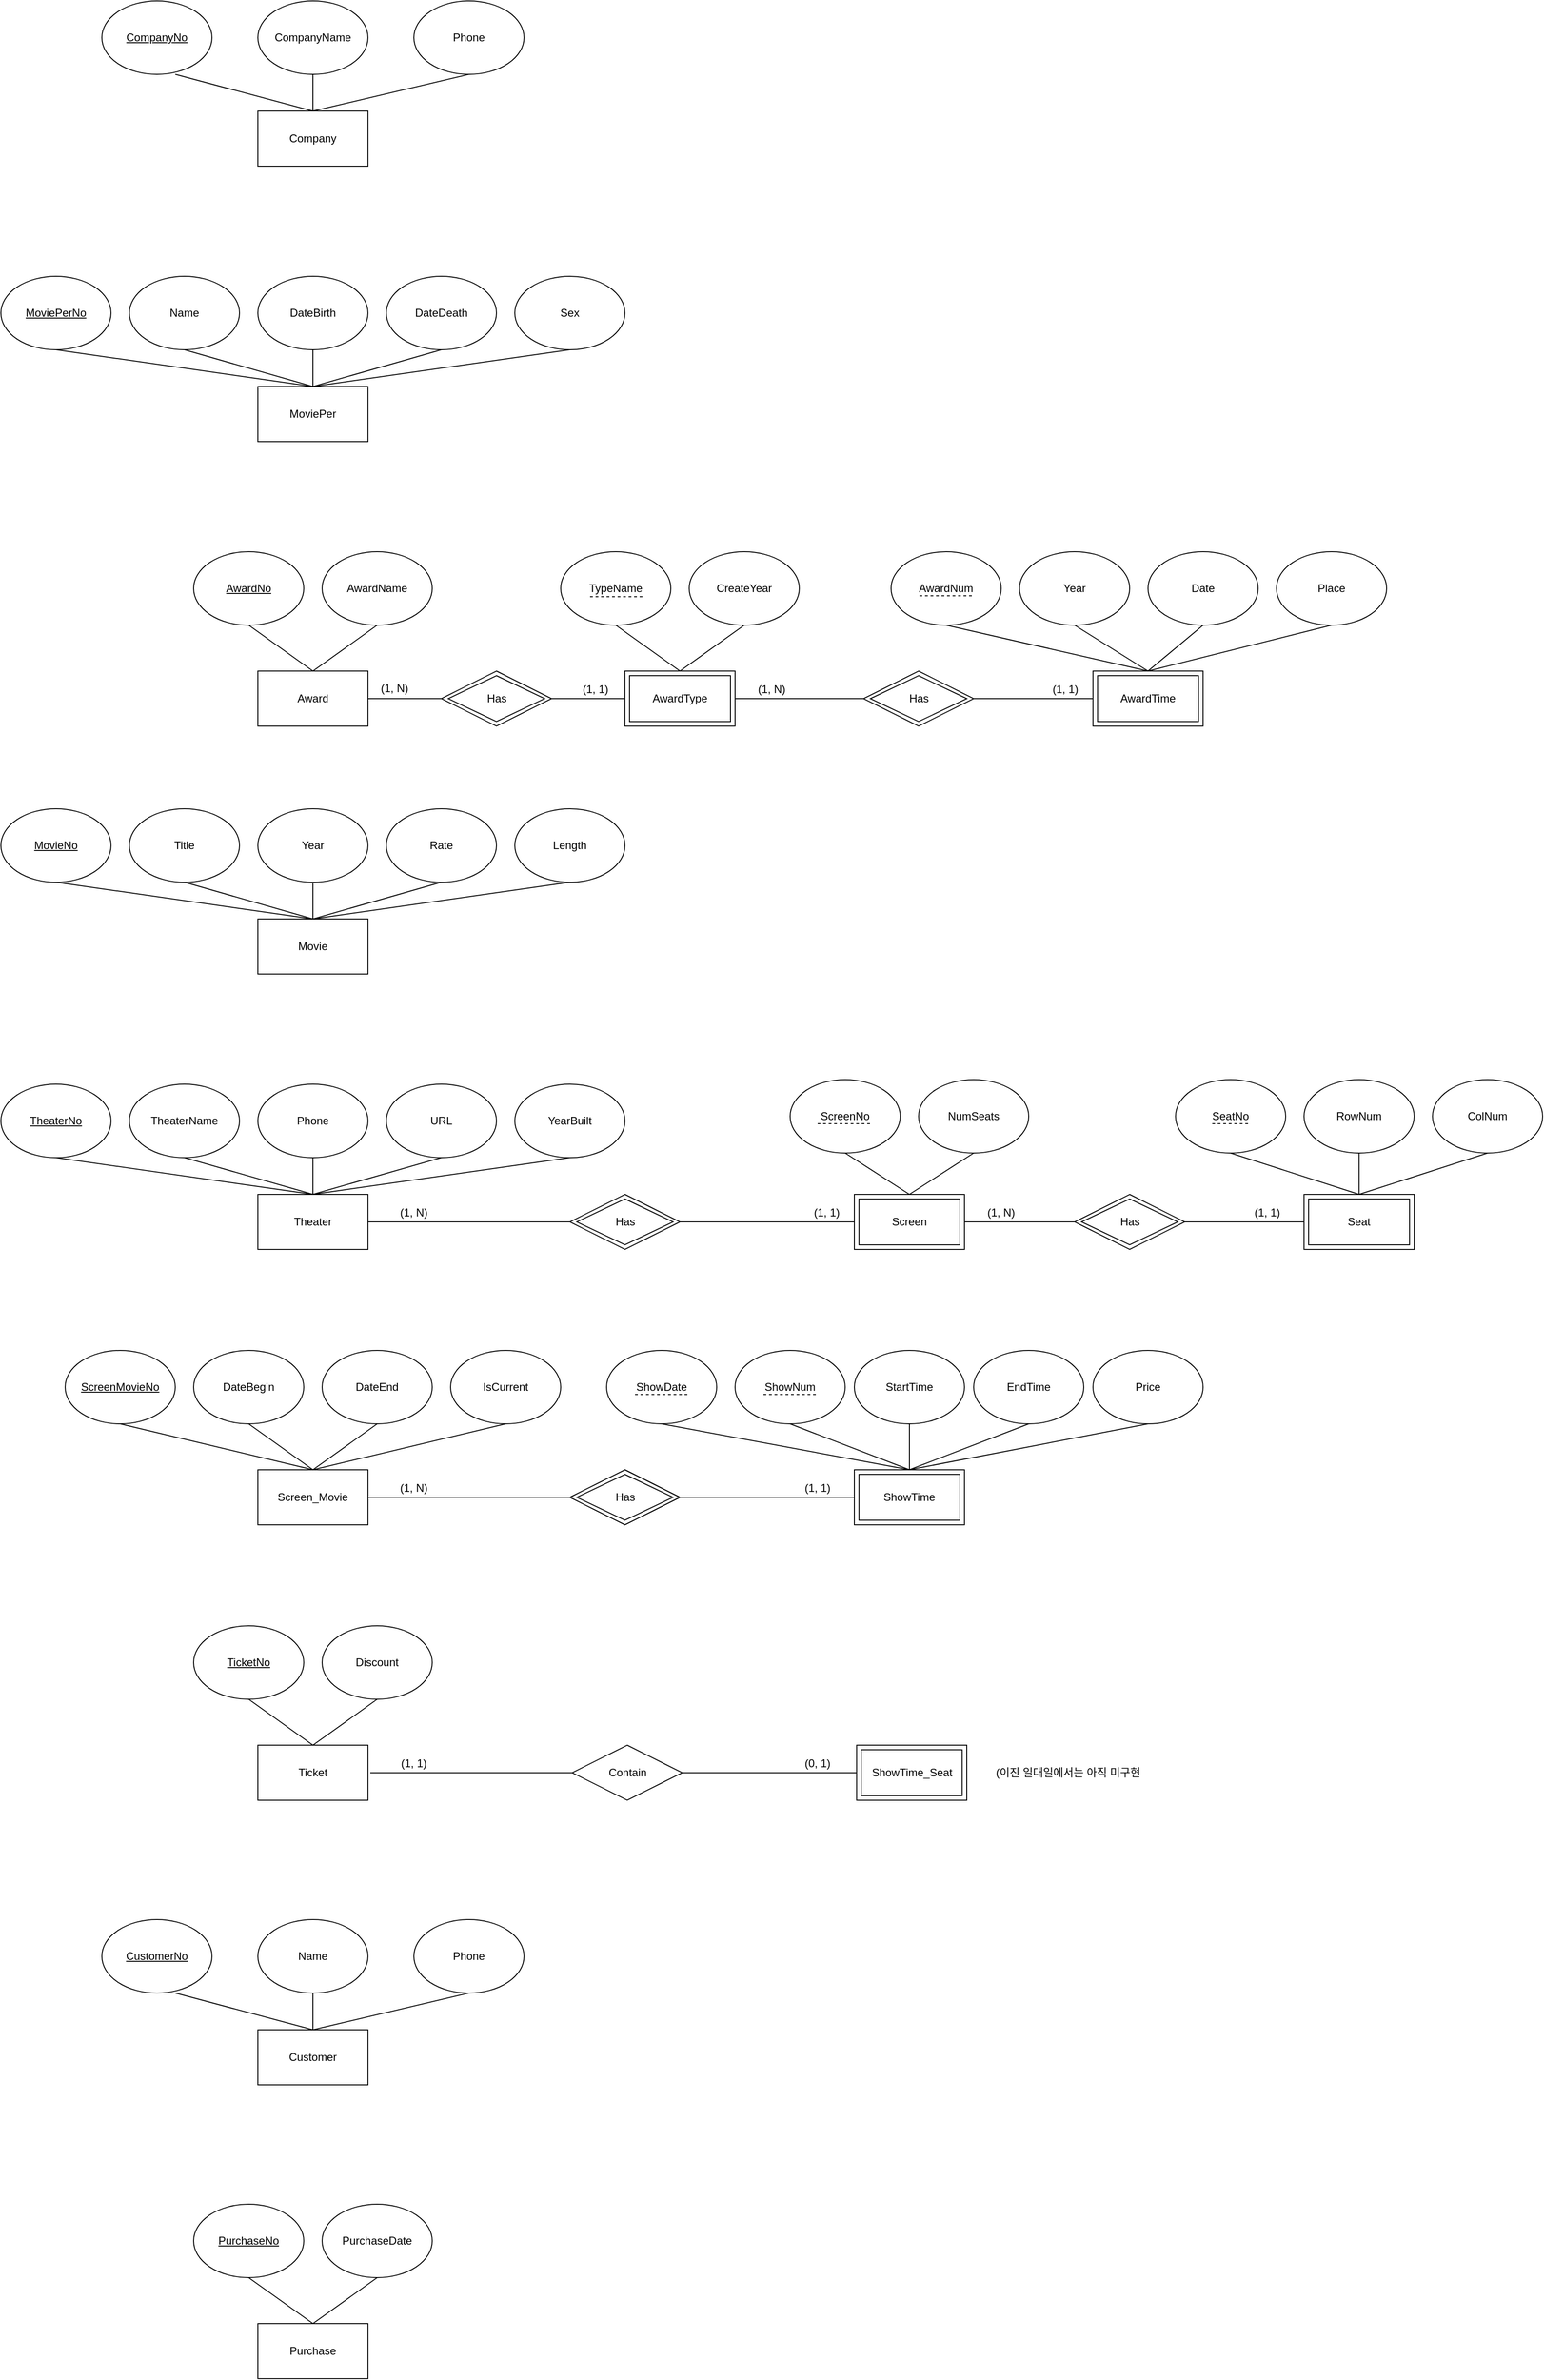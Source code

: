 <mxfile version="13.8.9-1" type="device"><diagram id="9QcOGnCWUjMOo26VBIw4" name="Page-1"><mxGraphModel dx="6295" dy="1228" grid="1" gridSize="10" guides="1" tooltips="1" connect="1" arrows="1" fold="1" page="1" pageScale="1" pageWidth="4000" pageHeight="4000" math="0" shadow="0"><root><mxCell id="0"/><mxCell id="1" parent="0"/><mxCell id="iGK7yHyd37rlvb8gUkyp-178" value="Has" style="shape=rhombus;perimeter=rhombusPerimeter;whiteSpace=wrap;html=1;align=center;rounded=0;shadow=0;glass=0;sketch=0;" vertex="1" parent="1"><mxGeometry x="-2860" y="2080" width="120" height="60" as="geometry"/></mxCell><mxCell id="iGK7yHyd37rlvb8gUkyp-116" value="" style="rounded=0;whiteSpace=wrap;html=1;shadow=0;glass=0;sketch=0;" vertex="1" parent="1"><mxGeometry x="-2550" y="1780" width="120" height="60" as="geometry"/></mxCell><mxCell id="iGK7yHyd37rlvb8gUkyp-90" value="" style="rounded=0;whiteSpace=wrap;html=1;shadow=0;glass=0;sketch=0;" vertex="1" parent="1"><mxGeometry x="-2800" y="1210" width="120" height="60" as="geometry"/></mxCell><mxCell id="iGK7yHyd37rlvb8gUkyp-1" value="Company" style="rounded=0;whiteSpace=wrap;html=1;" vertex="1" parent="1"><mxGeometry x="-3200" y="600" width="120" height="60" as="geometry"/></mxCell><mxCell id="iGK7yHyd37rlvb8gUkyp-2" value="CompanyNo" style="ellipse;whiteSpace=wrap;html=1;fontStyle=4" vertex="1" parent="1"><mxGeometry x="-3370" y="480" width="120" height="80" as="geometry"/></mxCell><mxCell id="iGK7yHyd37rlvb8gUkyp-3" value="CompanyName" style="ellipse;whiteSpace=wrap;html=1;" vertex="1" parent="1"><mxGeometry x="-3200" y="480" width="120" height="80" as="geometry"/></mxCell><mxCell id="iGK7yHyd37rlvb8gUkyp-4" value="" style="endArrow=none;html=1;entryX=0.5;entryY=1;entryDx=0;entryDy=0;exitX=0.5;exitY=0;exitDx=0;exitDy=0;" edge="1" parent="1" source="iGK7yHyd37rlvb8gUkyp-1" target="iGK7yHyd37rlvb8gUkyp-3"><mxGeometry width="50" height="50" relative="1" as="geometry"><mxPoint x="-3110" y="600" as="sourcePoint"/><mxPoint x="-3060" y="550" as="targetPoint"/></mxGeometry></mxCell><mxCell id="iGK7yHyd37rlvb8gUkyp-5" value="" style="endArrow=none;html=1;entryX=0.667;entryY=1;entryDx=0;entryDy=0;entryPerimeter=0;exitX=0.5;exitY=0;exitDx=0;exitDy=0;" edge="1" parent="1" source="iGK7yHyd37rlvb8gUkyp-1" target="iGK7yHyd37rlvb8gUkyp-2"><mxGeometry width="50" height="50" relative="1" as="geometry"><mxPoint x="-3160" y="650" as="sourcePoint"/><mxPoint x="-3110" y="600" as="targetPoint"/></mxGeometry></mxCell><mxCell id="iGK7yHyd37rlvb8gUkyp-6" value="Phone" style="ellipse;whiteSpace=wrap;html=1;" vertex="1" parent="1"><mxGeometry x="-3030" y="480" width="120" height="80" as="geometry"/></mxCell><mxCell id="iGK7yHyd37rlvb8gUkyp-7" value="" style="endArrow=none;html=1;entryX=0.5;entryY=1;entryDx=0;entryDy=0;exitX=0.5;exitY=0;exitDx=0;exitDy=0;" edge="1" parent="1" source="iGK7yHyd37rlvb8gUkyp-1" target="iGK7yHyd37rlvb8gUkyp-6"><mxGeometry width="50" height="50" relative="1" as="geometry"><mxPoint x="-2960" y="650" as="sourcePoint"/><mxPoint x="-2910" y="600" as="targetPoint"/></mxGeometry></mxCell><mxCell id="iGK7yHyd37rlvb8gUkyp-17" value="MoviePer" style="rounded=0;whiteSpace=wrap;html=1;" vertex="1" parent="1"><mxGeometry x="-3200" y="900" width="120" height="60" as="geometry"/></mxCell><mxCell id="iGK7yHyd37rlvb8gUkyp-18" value="MoviePerNo" style="ellipse;whiteSpace=wrap;html=1;fontStyle=4" vertex="1" parent="1"><mxGeometry x="-3480" y="780" width="120" height="80" as="geometry"/></mxCell><mxCell id="iGK7yHyd37rlvb8gUkyp-19" value="DateBirth" style="ellipse;whiteSpace=wrap;html=1;" vertex="1" parent="1"><mxGeometry x="-3200" y="780" width="120" height="80" as="geometry"/></mxCell><mxCell id="iGK7yHyd37rlvb8gUkyp-20" value="" style="endArrow=none;html=1;entryX=0.5;entryY=1;entryDx=0;entryDy=0;exitX=0.5;exitY=0;exitDx=0;exitDy=0;" edge="1" parent="1" source="iGK7yHyd37rlvb8gUkyp-17" target="iGK7yHyd37rlvb8gUkyp-19"><mxGeometry width="50" height="50" relative="1" as="geometry"><mxPoint x="-3110" y="900" as="sourcePoint"/><mxPoint x="-3060" y="850" as="targetPoint"/></mxGeometry></mxCell><mxCell id="iGK7yHyd37rlvb8gUkyp-21" value="" style="endArrow=none;html=1;entryX=0.5;entryY=1;entryDx=0;entryDy=0;exitX=0.5;exitY=0;exitDx=0;exitDy=0;" edge="1" parent="1" source="iGK7yHyd37rlvb8gUkyp-17" target="iGK7yHyd37rlvb8gUkyp-18"><mxGeometry width="50" height="50" relative="1" as="geometry"><mxPoint x="-3160" y="950" as="sourcePoint"/><mxPoint x="-3110" y="900" as="targetPoint"/></mxGeometry></mxCell><mxCell id="iGK7yHyd37rlvb8gUkyp-22" value="DateDeath" style="ellipse;whiteSpace=wrap;html=1;" vertex="1" parent="1"><mxGeometry x="-3060" y="780" width="120" height="80" as="geometry"/></mxCell><mxCell id="iGK7yHyd37rlvb8gUkyp-23" value="" style="endArrow=none;html=1;entryX=0.5;entryY=1;entryDx=0;entryDy=0;exitX=0.5;exitY=0;exitDx=0;exitDy=0;" edge="1" parent="1" source="iGK7yHyd37rlvb8gUkyp-17" target="iGK7yHyd37rlvb8gUkyp-22"><mxGeometry width="50" height="50" relative="1" as="geometry"><mxPoint x="-2960" y="950" as="sourcePoint"/><mxPoint x="-2910" y="900" as="targetPoint"/></mxGeometry></mxCell><mxCell id="iGK7yHyd37rlvb8gUkyp-25" value="Sex" style="ellipse;whiteSpace=wrap;html=1;" vertex="1" parent="1"><mxGeometry x="-2920" y="780" width="120" height="80" as="geometry"/></mxCell><mxCell id="iGK7yHyd37rlvb8gUkyp-26" value="Name" style="ellipse;whiteSpace=wrap;html=1;" vertex="1" parent="1"><mxGeometry x="-3340" y="780" width="120" height="80" as="geometry"/></mxCell><mxCell id="iGK7yHyd37rlvb8gUkyp-27" value="" style="endArrow=none;html=1;entryX=0.5;entryY=1;entryDx=0;entryDy=0;exitX=0.5;exitY=0;exitDx=0;exitDy=0;" edge="1" parent="1" source="iGK7yHyd37rlvb8gUkyp-17" target="iGK7yHyd37rlvb8gUkyp-25"><mxGeometry width="50" height="50" relative="1" as="geometry"><mxPoint x="-2960" y="810" as="sourcePoint"/><mxPoint x="-2910" y="760" as="targetPoint"/></mxGeometry></mxCell><mxCell id="iGK7yHyd37rlvb8gUkyp-28" value="" style="endArrow=none;html=1;entryX=0.5;entryY=1;entryDx=0;entryDy=0;exitX=0.5;exitY=0;exitDx=0;exitDy=0;" edge="1" parent="1" source="iGK7yHyd37rlvb8gUkyp-17" target="iGK7yHyd37rlvb8gUkyp-26"><mxGeometry width="50" height="50" relative="1" as="geometry"><mxPoint x="-2960" y="810" as="sourcePoint"/><mxPoint x="-2910" y="760" as="targetPoint"/></mxGeometry></mxCell><mxCell id="iGK7yHyd37rlvb8gUkyp-29" value="Award" style="rounded=0;whiteSpace=wrap;html=1;" vertex="1" parent="1"><mxGeometry x="-3200" y="1210" width="120" height="60" as="geometry"/></mxCell><mxCell id="iGK7yHyd37rlvb8gUkyp-30" value="AwardNo" style="ellipse;whiteSpace=wrap;html=1;fontStyle=4" vertex="1" parent="1"><mxGeometry x="-3270" y="1080" width="120" height="80" as="geometry"/></mxCell><mxCell id="iGK7yHyd37rlvb8gUkyp-31" value="" style="endArrow=none;html=1;entryX=0.5;entryY=1;entryDx=0;entryDy=0;" edge="1" parent="1" target="iGK7yHyd37rlvb8gUkyp-30"><mxGeometry width="50" height="50" relative="1" as="geometry"><mxPoint x="-3140" y="1210" as="sourcePoint"/><mxPoint x="-2900" y="1200" as="targetPoint"/></mxGeometry></mxCell><mxCell id="iGK7yHyd37rlvb8gUkyp-32" value="AwardName" style="ellipse;whiteSpace=wrap;html=1;" vertex="1" parent="1"><mxGeometry x="-3130" y="1080" width="120" height="80" as="geometry"/></mxCell><mxCell id="iGK7yHyd37rlvb8gUkyp-33" value="" style="endArrow=none;html=1;entryX=0.5;entryY=1;entryDx=0;entryDy=0;exitX=0.5;exitY=0;exitDx=0;exitDy=0;" edge="1" parent="1" target="iGK7yHyd37rlvb8gUkyp-32" source="iGK7yHyd37rlvb8gUkyp-29"><mxGeometry width="50" height="50" relative="1" as="geometry"><mxPoint x="-2930" y="1200" as="sourcePoint"/><mxPoint x="-2700" y="1060" as="targetPoint"/></mxGeometry></mxCell><mxCell id="iGK7yHyd37rlvb8gUkyp-34" value="Movie" style="rounded=0;whiteSpace=wrap;html=1;" vertex="1" parent="1"><mxGeometry x="-3200" y="1480" width="120" height="60" as="geometry"/></mxCell><mxCell id="iGK7yHyd37rlvb8gUkyp-35" value="MovieNo" style="ellipse;whiteSpace=wrap;html=1;fontStyle=4" vertex="1" parent="1"><mxGeometry x="-3480" y="1360" width="120" height="80" as="geometry"/></mxCell><mxCell id="iGK7yHyd37rlvb8gUkyp-36" value="Year" style="ellipse;whiteSpace=wrap;html=1;" vertex="1" parent="1"><mxGeometry x="-3200" y="1360" width="120" height="80" as="geometry"/></mxCell><mxCell id="iGK7yHyd37rlvb8gUkyp-37" value="" style="endArrow=none;html=1;entryX=0.5;entryY=1;entryDx=0;entryDy=0;exitX=0.5;exitY=0;exitDx=0;exitDy=0;" edge="1" parent="1" source="iGK7yHyd37rlvb8gUkyp-34" target="iGK7yHyd37rlvb8gUkyp-36"><mxGeometry width="50" height="50" relative="1" as="geometry"><mxPoint x="-3110" y="1480" as="sourcePoint"/><mxPoint x="-3060" y="1430" as="targetPoint"/></mxGeometry></mxCell><mxCell id="iGK7yHyd37rlvb8gUkyp-38" value="" style="endArrow=none;html=1;entryX=0.5;entryY=1;entryDx=0;entryDy=0;exitX=0.5;exitY=0;exitDx=0;exitDy=0;" edge="1" parent="1" source="iGK7yHyd37rlvb8gUkyp-34" target="iGK7yHyd37rlvb8gUkyp-35"><mxGeometry width="50" height="50" relative="1" as="geometry"><mxPoint x="-3160" y="1530" as="sourcePoint"/><mxPoint x="-3110" y="1480" as="targetPoint"/></mxGeometry></mxCell><mxCell id="iGK7yHyd37rlvb8gUkyp-39" value="Rate" style="ellipse;whiteSpace=wrap;html=1;" vertex="1" parent="1"><mxGeometry x="-3060" y="1360" width="120" height="80" as="geometry"/></mxCell><mxCell id="iGK7yHyd37rlvb8gUkyp-40" value="" style="endArrow=none;html=1;entryX=0.5;entryY=1;entryDx=0;entryDy=0;exitX=0.5;exitY=0;exitDx=0;exitDy=0;" edge="1" parent="1" source="iGK7yHyd37rlvb8gUkyp-34" target="iGK7yHyd37rlvb8gUkyp-39"><mxGeometry width="50" height="50" relative="1" as="geometry"><mxPoint x="-2960" y="1530" as="sourcePoint"/><mxPoint x="-2910" y="1480" as="targetPoint"/></mxGeometry></mxCell><mxCell id="iGK7yHyd37rlvb8gUkyp-41" value="Length" style="ellipse;whiteSpace=wrap;html=1;" vertex="1" parent="1"><mxGeometry x="-2920" y="1360" width="120" height="80" as="geometry"/></mxCell><mxCell id="iGK7yHyd37rlvb8gUkyp-42" value="Title" style="ellipse;whiteSpace=wrap;html=1;" vertex="1" parent="1"><mxGeometry x="-3340" y="1360" width="120" height="80" as="geometry"/></mxCell><mxCell id="iGK7yHyd37rlvb8gUkyp-43" value="" style="endArrow=none;html=1;entryX=0.5;entryY=1;entryDx=0;entryDy=0;exitX=0.5;exitY=0;exitDx=0;exitDy=0;" edge="1" parent="1" source="iGK7yHyd37rlvb8gUkyp-34" target="iGK7yHyd37rlvb8gUkyp-41"><mxGeometry width="50" height="50" relative="1" as="geometry"><mxPoint x="-2960" y="1390" as="sourcePoint"/><mxPoint x="-2910" y="1340" as="targetPoint"/></mxGeometry></mxCell><mxCell id="iGK7yHyd37rlvb8gUkyp-44" value="" style="endArrow=none;html=1;entryX=0.5;entryY=1;entryDx=0;entryDy=0;exitX=0.5;exitY=0;exitDx=0;exitDy=0;" edge="1" parent="1" source="iGK7yHyd37rlvb8gUkyp-34" target="iGK7yHyd37rlvb8gUkyp-42"><mxGeometry width="50" height="50" relative="1" as="geometry"><mxPoint x="-2960" y="1390" as="sourcePoint"/><mxPoint x="-2910" y="1340" as="targetPoint"/></mxGeometry></mxCell><mxCell id="iGK7yHyd37rlvb8gUkyp-45" value="Theater" style="rounded=0;whiteSpace=wrap;html=1;" vertex="1" parent="1"><mxGeometry x="-3200" y="1780" width="120" height="60" as="geometry"/></mxCell><mxCell id="iGK7yHyd37rlvb8gUkyp-46" value="TheaterNo" style="ellipse;whiteSpace=wrap;html=1;fontStyle=4" vertex="1" parent="1"><mxGeometry x="-3480" y="1660" width="120" height="80" as="geometry"/></mxCell><mxCell id="iGK7yHyd37rlvb8gUkyp-47" value="Phone" style="ellipse;whiteSpace=wrap;html=1;" vertex="1" parent="1"><mxGeometry x="-3200" y="1660" width="120" height="80" as="geometry"/></mxCell><mxCell id="iGK7yHyd37rlvb8gUkyp-48" value="" style="endArrow=none;html=1;entryX=0.5;entryY=1;entryDx=0;entryDy=0;exitX=0.5;exitY=0;exitDx=0;exitDy=0;" edge="1" parent="1" source="iGK7yHyd37rlvb8gUkyp-45" target="iGK7yHyd37rlvb8gUkyp-47"><mxGeometry width="50" height="50" relative="1" as="geometry"><mxPoint x="-3110" y="1780" as="sourcePoint"/><mxPoint x="-3060" y="1730" as="targetPoint"/></mxGeometry></mxCell><mxCell id="iGK7yHyd37rlvb8gUkyp-49" value="" style="endArrow=none;html=1;entryX=0.5;entryY=1;entryDx=0;entryDy=0;exitX=0.5;exitY=0;exitDx=0;exitDy=0;" edge="1" parent="1" source="iGK7yHyd37rlvb8gUkyp-45" target="iGK7yHyd37rlvb8gUkyp-46"><mxGeometry width="50" height="50" relative="1" as="geometry"><mxPoint x="-3160" y="1830" as="sourcePoint"/><mxPoint x="-3110" y="1780" as="targetPoint"/></mxGeometry></mxCell><mxCell id="iGK7yHyd37rlvb8gUkyp-50" value="URL" style="ellipse;whiteSpace=wrap;html=1;" vertex="1" parent="1"><mxGeometry x="-3060" y="1660" width="120" height="80" as="geometry"/></mxCell><mxCell id="iGK7yHyd37rlvb8gUkyp-51" value="" style="endArrow=none;html=1;entryX=0.5;entryY=1;entryDx=0;entryDy=0;exitX=0.5;exitY=0;exitDx=0;exitDy=0;" edge="1" parent="1" source="iGK7yHyd37rlvb8gUkyp-45" target="iGK7yHyd37rlvb8gUkyp-50"><mxGeometry width="50" height="50" relative="1" as="geometry"><mxPoint x="-2960" y="1830" as="sourcePoint"/><mxPoint x="-2910" y="1780" as="targetPoint"/></mxGeometry></mxCell><mxCell id="iGK7yHyd37rlvb8gUkyp-52" value="YearBuilt" style="ellipse;whiteSpace=wrap;html=1;" vertex="1" parent="1"><mxGeometry x="-2920" y="1660" width="120" height="80" as="geometry"/></mxCell><mxCell id="iGK7yHyd37rlvb8gUkyp-53" value="TheaterName" style="ellipse;whiteSpace=wrap;html=1;" vertex="1" parent="1"><mxGeometry x="-3340" y="1660" width="120" height="80" as="geometry"/></mxCell><mxCell id="iGK7yHyd37rlvb8gUkyp-54" value="" style="endArrow=none;html=1;entryX=0.5;entryY=1;entryDx=0;entryDy=0;exitX=0.5;exitY=0;exitDx=0;exitDy=0;" edge="1" parent="1" source="iGK7yHyd37rlvb8gUkyp-45" target="iGK7yHyd37rlvb8gUkyp-52"><mxGeometry width="50" height="50" relative="1" as="geometry"><mxPoint x="-2960" y="1690" as="sourcePoint"/><mxPoint x="-2910" y="1640" as="targetPoint"/></mxGeometry></mxCell><mxCell id="iGK7yHyd37rlvb8gUkyp-55" value="" style="endArrow=none;html=1;entryX=0.5;entryY=1;entryDx=0;entryDy=0;exitX=0.5;exitY=0;exitDx=0;exitDy=0;" edge="1" parent="1" source="iGK7yHyd37rlvb8gUkyp-45" target="iGK7yHyd37rlvb8gUkyp-53"><mxGeometry width="50" height="50" relative="1" as="geometry"><mxPoint x="-2960" y="1690" as="sourcePoint"/><mxPoint x="-2910" y="1640" as="targetPoint"/></mxGeometry></mxCell><mxCell id="iGK7yHyd37rlvb8gUkyp-56" value="Screen" style="rounded=0;whiteSpace=wrap;html=1;" vertex="1" parent="1"><mxGeometry x="-2545" y="1785" width="110" height="50" as="geometry"/></mxCell><mxCell id="iGK7yHyd37rlvb8gUkyp-57" value="ScreenNo" style="ellipse;whiteSpace=wrap;html=1;fontStyle=0" vertex="1" parent="1"><mxGeometry x="-2620" y="1655" width="120" height="80" as="geometry"/></mxCell><mxCell id="iGK7yHyd37rlvb8gUkyp-58" value="" style="endArrow=none;html=1;entryX=0.5;entryY=1;entryDx=0;entryDy=0;exitX=0.5;exitY=0;exitDx=0;exitDy=0;" edge="1" parent="1" target="iGK7yHyd37rlvb8gUkyp-57" source="iGK7yHyd37rlvb8gUkyp-116"><mxGeometry width="50" height="50" relative="1" as="geometry"><mxPoint x="-2490" y="1785" as="sourcePoint"/><mxPoint x="-2250" y="1775" as="targetPoint"/></mxGeometry></mxCell><mxCell id="iGK7yHyd37rlvb8gUkyp-59" value="NumSeats" style="ellipse;whiteSpace=wrap;html=1;" vertex="1" parent="1"><mxGeometry x="-2480" y="1655" width="120" height="80" as="geometry"/></mxCell><mxCell id="iGK7yHyd37rlvb8gUkyp-60" value="" style="endArrow=none;html=1;entryX=0.5;entryY=1;entryDx=0;entryDy=0;exitX=0.5;exitY=0;exitDx=0;exitDy=0;" edge="1" parent="1" source="iGK7yHyd37rlvb8gUkyp-116" target="iGK7yHyd37rlvb8gUkyp-59"><mxGeometry width="50" height="50" relative="1" as="geometry"><mxPoint x="-2490" y="1775" as="sourcePoint"/><mxPoint x="-2050" y="1635" as="targetPoint"/></mxGeometry></mxCell><mxCell id="iGK7yHyd37rlvb8gUkyp-61" value="Screen_Movie" style="rounded=0;whiteSpace=wrap;html=1;" vertex="1" parent="1"><mxGeometry x="-3200" y="2080" width="120" height="60" as="geometry"/></mxCell><mxCell id="iGK7yHyd37rlvb8gUkyp-62" value="ScreenMovieNo" style="ellipse;whiteSpace=wrap;html=1;fontStyle=4" vertex="1" parent="1"><mxGeometry x="-3410" y="1950" width="120" height="80" as="geometry"/></mxCell><mxCell id="iGK7yHyd37rlvb8gUkyp-63" value="" style="endArrow=none;html=1;entryX=0.5;entryY=1;entryDx=0;entryDy=0;" edge="1" parent="1" target="iGK7yHyd37rlvb8gUkyp-62"><mxGeometry width="50" height="50" relative="1" as="geometry"><mxPoint x="-3140" y="2080" as="sourcePoint"/><mxPoint x="-2900" y="2070" as="targetPoint"/></mxGeometry></mxCell><mxCell id="iGK7yHyd37rlvb8gUkyp-64" value="DateBegin" style="ellipse;whiteSpace=wrap;html=1;" vertex="1" parent="1"><mxGeometry x="-3270" y="1950" width="120" height="80" as="geometry"/></mxCell><mxCell id="iGK7yHyd37rlvb8gUkyp-65" value="" style="endArrow=none;html=1;entryX=0.5;entryY=1;entryDx=0;entryDy=0;exitX=0.5;exitY=0;exitDx=0;exitDy=0;" edge="1" parent="1" source="iGK7yHyd37rlvb8gUkyp-61" target="iGK7yHyd37rlvb8gUkyp-64"><mxGeometry width="50" height="50" relative="1" as="geometry"><mxPoint x="-2930" y="2070" as="sourcePoint"/><mxPoint x="-2700" y="1930" as="targetPoint"/></mxGeometry></mxCell><mxCell id="iGK7yHyd37rlvb8gUkyp-66" value="DateEnd" style="ellipse;whiteSpace=wrap;html=1;fontStyle=0" vertex="1" parent="1"><mxGeometry x="-3130" y="1950" width="120" height="80" as="geometry"/></mxCell><mxCell id="iGK7yHyd37rlvb8gUkyp-67" value="" style="endArrow=none;html=1;entryX=0.5;entryY=1;entryDx=0;entryDy=0;" edge="1" parent="1" target="iGK7yHyd37rlvb8gUkyp-66"><mxGeometry width="50" height="50" relative="1" as="geometry"><mxPoint x="-3140" y="2080" as="sourcePoint"/><mxPoint x="-2620" y="2070" as="targetPoint"/></mxGeometry></mxCell><mxCell id="iGK7yHyd37rlvb8gUkyp-68" value="IsCurrent" style="ellipse;whiteSpace=wrap;html=1;" vertex="1" parent="1"><mxGeometry x="-2990" y="1950" width="120" height="80" as="geometry"/></mxCell><mxCell id="iGK7yHyd37rlvb8gUkyp-69" value="" style="endArrow=none;html=1;entryX=0.5;entryY=1;entryDx=0;entryDy=0;exitX=0.5;exitY=0;exitDx=0;exitDy=0;" edge="1" parent="1" target="iGK7yHyd37rlvb8gUkyp-68" source="iGK7yHyd37rlvb8gUkyp-61"><mxGeometry width="50" height="50" relative="1" as="geometry"><mxPoint x="-2860" y="2080.0" as="sourcePoint"/><mxPoint x="-2420" y="1930" as="targetPoint"/></mxGeometry></mxCell><mxCell id="iGK7yHyd37rlvb8gUkyp-70" value="Ticket" style="rounded=0;whiteSpace=wrap;html=1;" vertex="1" parent="1"><mxGeometry x="-3200" y="2380" width="120" height="60" as="geometry"/></mxCell><mxCell id="iGK7yHyd37rlvb8gUkyp-71" value="TicketNo" style="ellipse;whiteSpace=wrap;html=1;fontStyle=4" vertex="1" parent="1"><mxGeometry x="-3270" y="2250" width="120" height="80" as="geometry"/></mxCell><mxCell id="iGK7yHyd37rlvb8gUkyp-72" value="" style="endArrow=none;html=1;entryX=0.5;entryY=1;entryDx=0;entryDy=0;" edge="1" parent="1" target="iGK7yHyd37rlvb8gUkyp-71"><mxGeometry width="50" height="50" relative="1" as="geometry"><mxPoint x="-3140.0" y="2380" as="sourcePoint"/><mxPoint x="-2900" y="2370" as="targetPoint"/></mxGeometry></mxCell><mxCell id="iGK7yHyd37rlvb8gUkyp-73" value="Discount" style="ellipse;whiteSpace=wrap;html=1;" vertex="1" parent="1"><mxGeometry x="-3130" y="2250" width="120" height="80" as="geometry"/></mxCell><mxCell id="iGK7yHyd37rlvb8gUkyp-74" value="" style="endArrow=none;html=1;entryX=0.5;entryY=1;entryDx=0;entryDy=0;exitX=0.5;exitY=0;exitDx=0;exitDy=0;" edge="1" parent="1" source="iGK7yHyd37rlvb8gUkyp-70" target="iGK7yHyd37rlvb8gUkyp-73"><mxGeometry width="50" height="50" relative="1" as="geometry"><mxPoint x="-2930" y="2370" as="sourcePoint"/><mxPoint x="-2700" y="2230" as="targetPoint"/></mxGeometry></mxCell><mxCell id="iGK7yHyd37rlvb8gUkyp-75" value="Purchase" style="rounded=0;whiteSpace=wrap;html=1;" vertex="1" parent="1"><mxGeometry x="-3200" y="3010" width="120" height="60" as="geometry"/></mxCell><mxCell id="iGK7yHyd37rlvb8gUkyp-76" value="PurchaseNo" style="ellipse;whiteSpace=wrap;html=1;fontStyle=4" vertex="1" parent="1"><mxGeometry x="-3270" y="2880" width="120" height="80" as="geometry"/></mxCell><mxCell id="iGK7yHyd37rlvb8gUkyp-77" value="" style="endArrow=none;html=1;entryX=0.5;entryY=1;entryDx=0;entryDy=0;" edge="1" parent="1" target="iGK7yHyd37rlvb8gUkyp-76"><mxGeometry width="50" height="50" relative="1" as="geometry"><mxPoint x="-3140.0" y="3010" as="sourcePoint"/><mxPoint x="-2900" y="3000" as="targetPoint"/></mxGeometry></mxCell><mxCell id="iGK7yHyd37rlvb8gUkyp-78" value="PurchaseDate" style="ellipse;whiteSpace=wrap;html=1;" vertex="1" parent="1"><mxGeometry x="-3130" y="2880" width="120" height="80" as="geometry"/></mxCell><mxCell id="iGK7yHyd37rlvb8gUkyp-79" value="" style="endArrow=none;html=1;entryX=0.5;entryY=1;entryDx=0;entryDy=0;exitX=0.5;exitY=0;exitDx=0;exitDy=0;" edge="1" parent="1" source="iGK7yHyd37rlvb8gUkyp-75" target="iGK7yHyd37rlvb8gUkyp-78"><mxGeometry width="50" height="50" relative="1" as="geometry"><mxPoint x="-2930" y="3000" as="sourcePoint"/><mxPoint x="-2700" y="2860" as="targetPoint"/></mxGeometry></mxCell><mxCell id="iGK7yHyd37rlvb8gUkyp-80" value="Customer" style="rounded=0;whiteSpace=wrap;html=1;" vertex="1" parent="1"><mxGeometry x="-3200" y="2690" width="120" height="60" as="geometry"/></mxCell><mxCell id="iGK7yHyd37rlvb8gUkyp-81" value="CustomerNo" style="ellipse;whiteSpace=wrap;html=1;fontStyle=4" vertex="1" parent="1"><mxGeometry x="-3370" y="2570" width="120" height="80" as="geometry"/></mxCell><mxCell id="iGK7yHyd37rlvb8gUkyp-82" value="Name" style="ellipse;whiteSpace=wrap;html=1;" vertex="1" parent="1"><mxGeometry x="-3200" y="2570" width="120" height="80" as="geometry"/></mxCell><mxCell id="iGK7yHyd37rlvb8gUkyp-83" value="" style="endArrow=none;html=1;entryX=0.5;entryY=1;entryDx=0;entryDy=0;exitX=0.5;exitY=0;exitDx=0;exitDy=0;" edge="1" parent="1" source="iGK7yHyd37rlvb8gUkyp-80" target="iGK7yHyd37rlvb8gUkyp-82"><mxGeometry width="50" height="50" relative="1" as="geometry"><mxPoint x="-3110" y="2690" as="sourcePoint"/><mxPoint x="-3060" y="2640" as="targetPoint"/></mxGeometry></mxCell><mxCell id="iGK7yHyd37rlvb8gUkyp-84" value="" style="endArrow=none;html=1;entryX=0.667;entryY=1;entryDx=0;entryDy=0;entryPerimeter=0;exitX=0.5;exitY=0;exitDx=0;exitDy=0;" edge="1" parent="1" source="iGK7yHyd37rlvb8gUkyp-80" target="iGK7yHyd37rlvb8gUkyp-81"><mxGeometry width="50" height="50" relative="1" as="geometry"><mxPoint x="-3160" y="2740" as="sourcePoint"/><mxPoint x="-3110" y="2690" as="targetPoint"/></mxGeometry></mxCell><mxCell id="iGK7yHyd37rlvb8gUkyp-85" value="Phone" style="ellipse;whiteSpace=wrap;html=1;" vertex="1" parent="1"><mxGeometry x="-3030" y="2570" width="120" height="80" as="geometry"/></mxCell><mxCell id="iGK7yHyd37rlvb8gUkyp-86" value="" style="endArrow=none;html=1;entryX=0.5;entryY=1;entryDx=0;entryDy=0;exitX=0.5;exitY=0;exitDx=0;exitDy=0;" edge="1" parent="1" source="iGK7yHyd37rlvb8gUkyp-80" target="iGK7yHyd37rlvb8gUkyp-85"><mxGeometry width="50" height="50" relative="1" as="geometry"><mxPoint x="-2960" y="2740" as="sourcePoint"/><mxPoint x="-2910" y="2690" as="targetPoint"/></mxGeometry></mxCell><mxCell id="iGK7yHyd37rlvb8gUkyp-89" value="AwardType" style="rounded=0;whiteSpace=wrap;html=1;shadow=0;sketch=0;glass=0;" vertex="1" parent="1"><mxGeometry x="-2795" y="1215" width="110" height="50" as="geometry"/></mxCell><mxCell id="iGK7yHyd37rlvb8gUkyp-91" value="Has" style="shape=rhombus;perimeter=rhombusPerimeter;whiteSpace=wrap;html=1;align=center;rounded=0;shadow=0;glass=0;sketch=0;" vertex="1" parent="1"><mxGeometry x="-3000" y="1210" width="120" height="60" as="geometry"/></mxCell><mxCell id="iGK7yHyd37rlvb8gUkyp-92" value="" style="endArrow=none;html=1;entryX=0;entryY=0.5;entryDx=0;entryDy=0;exitX=1;exitY=0.5;exitDx=0;exitDy=0;" edge="1" parent="1" source="iGK7yHyd37rlvb8gUkyp-91" target="iGK7yHyd37rlvb8gUkyp-90"><mxGeometry width="50" height="50" relative="1" as="geometry"><mxPoint x="-2980" y="1250" as="sourcePoint"/><mxPoint x="-2930" y="1200" as="targetPoint"/></mxGeometry></mxCell><mxCell id="iGK7yHyd37rlvb8gUkyp-93" value="" style="endArrow=none;html=1;entryX=1;entryY=0.5;entryDx=0;entryDy=0;" edge="1" parent="1" source="iGK7yHyd37rlvb8gUkyp-91" target="iGK7yHyd37rlvb8gUkyp-29"><mxGeometry width="50" height="50" relative="1" as="geometry"><mxPoint x="-2980" y="1250" as="sourcePoint"/><mxPoint x="-2930" y="1200" as="targetPoint"/><Array as="points"/></mxGeometry></mxCell><mxCell id="iGK7yHyd37rlvb8gUkyp-94" value="TypeName" style="ellipse;whiteSpace=wrap;html=1;fontStyle=0" vertex="1" parent="1"><mxGeometry x="-2870" y="1080" width="120" height="80" as="geometry"/></mxCell><mxCell id="iGK7yHyd37rlvb8gUkyp-95" value="" style="endArrow=none;html=1;entryX=0.5;entryY=1;entryDx=0;entryDy=0;" edge="1" parent="1" target="iGK7yHyd37rlvb8gUkyp-94"><mxGeometry width="50" height="50" relative="1" as="geometry"><mxPoint x="-2740" y="1210" as="sourcePoint"/><mxPoint x="-2500" y="1200" as="targetPoint"/></mxGeometry></mxCell><mxCell id="iGK7yHyd37rlvb8gUkyp-98" value="CreateYear" style="ellipse;whiteSpace=wrap;html=1;fontStyle=0" vertex="1" parent="1"><mxGeometry x="-2730" y="1080" width="120" height="80" as="geometry"/></mxCell><mxCell id="iGK7yHyd37rlvb8gUkyp-99" value="" style="endArrow=none;html=1;entryX=0.5;entryY=1;entryDx=0;entryDy=0;exitX=0.5;exitY=0;exitDx=0;exitDy=0;" edge="1" parent="1" target="iGK7yHyd37rlvb8gUkyp-98" source="iGK7yHyd37rlvb8gUkyp-90"><mxGeometry width="50" height="50" relative="1" as="geometry"><mxPoint x="-2600" y="1210" as="sourcePoint"/><mxPoint x="-2160" y="1060" as="targetPoint"/></mxGeometry></mxCell><mxCell id="iGK7yHyd37rlvb8gUkyp-100" value="" style="rounded=0;whiteSpace=wrap;html=1;shadow=0;glass=0;sketch=0;" vertex="1" parent="1"><mxGeometry x="-2290" y="1210" width="120" height="60" as="geometry"/></mxCell><mxCell id="iGK7yHyd37rlvb8gUkyp-101" value="AwardTime" style="rounded=0;whiteSpace=wrap;html=1;shadow=0;sketch=0;glass=0;" vertex="1" parent="1"><mxGeometry x="-2285" y="1215" width="110" height="50" as="geometry"/></mxCell><mxCell id="iGK7yHyd37rlvb8gUkyp-102" value="Has" style="shape=rhombus;perimeter=rhombusPerimeter;whiteSpace=wrap;html=1;align=center;rounded=0;shadow=0;glass=0;sketch=0;" vertex="1" parent="1"><mxGeometry x="-2540" y="1210" width="120" height="60" as="geometry"/></mxCell><mxCell id="iGK7yHyd37rlvb8gUkyp-103" value="" style="endArrow=none;html=1;entryX=0;entryY=0.5;entryDx=0;entryDy=0;exitX=1;exitY=0.5;exitDx=0;exitDy=0;" edge="1" parent="1" source="iGK7yHyd37rlvb8gUkyp-102" target="iGK7yHyd37rlvb8gUkyp-100"><mxGeometry width="50" height="50" relative="1" as="geometry"><mxPoint x="-2470" y="1250" as="sourcePoint"/><mxPoint x="-2420" y="1200" as="targetPoint"/></mxGeometry></mxCell><mxCell id="iGK7yHyd37rlvb8gUkyp-104" value="" style="endArrow=none;html=1;entryX=1;entryY=0.5;entryDx=0;entryDy=0;" edge="1" parent="1" source="iGK7yHyd37rlvb8gUkyp-102"><mxGeometry width="50" height="50" relative="1" as="geometry"><mxPoint x="-2580" y="1250" as="sourcePoint"/><mxPoint x="-2680" y="1240.0" as="targetPoint"/><Array as="points"/></mxGeometry></mxCell><mxCell id="iGK7yHyd37rlvb8gUkyp-105" value="AwardNum" style="ellipse;whiteSpace=wrap;html=1;fontStyle=0" vertex="1" parent="1"><mxGeometry x="-2510" y="1080" width="120" height="80" as="geometry"/></mxCell><mxCell id="iGK7yHyd37rlvb8gUkyp-106" value="" style="endArrow=none;html=1;entryX=0.5;entryY=1;entryDx=0;entryDy=0;" edge="1" parent="1" target="iGK7yHyd37rlvb8gUkyp-105"><mxGeometry width="50" height="50" relative="1" as="geometry"><mxPoint x="-2230" y="1210.0" as="sourcePoint"/><mxPoint x="-1990" y="1200" as="targetPoint"/></mxGeometry></mxCell><mxCell id="iGK7yHyd37rlvb8gUkyp-107" value="Year" style="ellipse;whiteSpace=wrap;html=1;fontStyle=0" vertex="1" parent="1"><mxGeometry x="-2370" y="1080" width="120" height="80" as="geometry"/></mxCell><mxCell id="iGK7yHyd37rlvb8gUkyp-108" value="" style="endArrow=none;html=1;entryX=0.5;entryY=1;entryDx=0;entryDy=0;exitX=0.5;exitY=0;exitDx=0;exitDy=0;" edge="1" parent="1" target="iGK7yHyd37rlvb8gUkyp-107"><mxGeometry width="50" height="50" relative="1" as="geometry"><mxPoint x="-2230" y="1210.0" as="sourcePoint"/><mxPoint x="-1790" y="1060" as="targetPoint"/></mxGeometry></mxCell><mxCell id="iGK7yHyd37rlvb8gUkyp-109" value="Date" style="ellipse;whiteSpace=wrap;html=1;fontStyle=0" vertex="1" parent="1"><mxGeometry x="-2230" y="1080" width="120" height="80" as="geometry"/></mxCell><mxCell id="iGK7yHyd37rlvb8gUkyp-110" value="" style="endArrow=none;html=1;entryX=0.5;entryY=1;entryDx=0;entryDy=0;exitX=0.5;exitY=0;exitDx=0;exitDy=0;" edge="1" parent="1" source="iGK7yHyd37rlvb8gUkyp-100" target="iGK7yHyd37rlvb8gUkyp-109"><mxGeometry width="50" height="50" relative="1" as="geometry"><mxPoint x="-2090" y="1210" as="sourcePoint"/><mxPoint x="-1650" y="1060" as="targetPoint"/></mxGeometry></mxCell><mxCell id="iGK7yHyd37rlvb8gUkyp-112" value="" style="endArrow=none;dashed=1;html=1;" edge="1" parent="1"><mxGeometry width="50" height="50" relative="1" as="geometry"><mxPoint x="-2838" y="1129" as="sourcePoint"/><mxPoint x="-2778" y="1129" as="targetPoint"/></mxGeometry></mxCell><mxCell id="iGK7yHyd37rlvb8gUkyp-113" value="Place" style="ellipse;whiteSpace=wrap;html=1;fontStyle=0" vertex="1" parent="1"><mxGeometry x="-2090" y="1080" width="120" height="80" as="geometry"/></mxCell><mxCell id="iGK7yHyd37rlvb8gUkyp-114" value="" style="endArrow=none;html=1;entryX=0.5;entryY=1;entryDx=0;entryDy=0;" edge="1" parent="1" target="iGK7yHyd37rlvb8gUkyp-113"><mxGeometry width="50" height="50" relative="1" as="geometry"><mxPoint x="-2230" y="1210" as="sourcePoint"/><mxPoint x="-1570" y="1200" as="targetPoint"/></mxGeometry></mxCell><mxCell id="iGK7yHyd37rlvb8gUkyp-115" value="" style="endArrow=none;dashed=1;html=1;" edge="1" parent="1"><mxGeometry width="50" height="50" relative="1" as="geometry"><mxPoint x="-2479" y="1128" as="sourcePoint"/><mxPoint x="-2419" y="1128" as="targetPoint"/></mxGeometry></mxCell><mxCell id="iGK7yHyd37rlvb8gUkyp-117" value="" style="endArrow=none;dashed=1;html=1;" edge="1" parent="1"><mxGeometry width="50" height="50" relative="1" as="geometry"><mxPoint x="-2590" y="1703" as="sourcePoint"/><mxPoint x="-2530" y="1703" as="targetPoint"/></mxGeometry></mxCell><mxCell id="iGK7yHyd37rlvb8gUkyp-118" value="Has" style="shape=rhombus;perimeter=rhombusPerimeter;whiteSpace=wrap;html=1;align=center;rounded=0;shadow=0;glass=0;sketch=0;" vertex="1" parent="1"><mxGeometry x="-2860" y="1780" width="120" height="60" as="geometry"/></mxCell><mxCell id="iGK7yHyd37rlvb8gUkyp-119" value="" style="endArrow=none;html=1;entryX=0;entryY=0.5;entryDx=0;entryDy=0;exitX=1;exitY=0.5;exitDx=0;exitDy=0;" edge="1" parent="1" source="iGK7yHyd37rlvb8gUkyp-118" target="iGK7yHyd37rlvb8gUkyp-116"><mxGeometry width="50" height="50" relative="1" as="geometry"><mxPoint x="-2870" y="1820" as="sourcePoint"/><mxPoint x="-2690" y="1810" as="targetPoint"/></mxGeometry></mxCell><mxCell id="iGK7yHyd37rlvb8gUkyp-120" value="" style="endArrow=none;html=1;entryX=1;entryY=0.5;entryDx=0;entryDy=0;" edge="1" parent="1" source="iGK7yHyd37rlvb8gUkyp-118"><mxGeometry width="50" height="50" relative="1" as="geometry"><mxPoint x="-2980" y="1820" as="sourcePoint"/><mxPoint x="-3080" y="1810" as="targetPoint"/><Array as="points"/></mxGeometry></mxCell><mxCell id="iGK7yHyd37rlvb8gUkyp-121" value="" style="rounded=0;whiteSpace=wrap;html=1;shadow=0;glass=0;sketch=0;" vertex="1" parent="1"><mxGeometry x="-2060" y="1780" width="120" height="60" as="geometry"/></mxCell><mxCell id="iGK7yHyd37rlvb8gUkyp-122" value="Seat" style="rounded=0;whiteSpace=wrap;html=1;" vertex="1" parent="1"><mxGeometry x="-2055" y="1785" width="110" height="50" as="geometry"/></mxCell><mxCell id="iGK7yHyd37rlvb8gUkyp-123" value="SeatNo" style="ellipse;whiteSpace=wrap;html=1;fontStyle=0" vertex="1" parent="1"><mxGeometry x="-2200" y="1655" width="120" height="80" as="geometry"/></mxCell><mxCell id="iGK7yHyd37rlvb8gUkyp-124" value="" style="endArrow=none;html=1;entryX=0.5;entryY=1;entryDx=0;entryDy=0;exitX=0.5;exitY=0;exitDx=0;exitDy=0;" edge="1" parent="1" source="iGK7yHyd37rlvb8gUkyp-121" target="iGK7yHyd37rlvb8gUkyp-123"><mxGeometry width="50" height="50" relative="1" as="geometry"><mxPoint x="-2000" y="1785" as="sourcePoint"/><mxPoint x="-1760" y="1775" as="targetPoint"/></mxGeometry></mxCell><mxCell id="iGK7yHyd37rlvb8gUkyp-125" value="RowNum" style="ellipse;whiteSpace=wrap;html=1;" vertex="1" parent="1"><mxGeometry x="-2060" y="1655" width="120" height="80" as="geometry"/></mxCell><mxCell id="iGK7yHyd37rlvb8gUkyp-126" value="" style="endArrow=none;html=1;entryX=0.5;entryY=1;entryDx=0;entryDy=0;exitX=0.5;exitY=0;exitDx=0;exitDy=0;" edge="1" parent="1" source="iGK7yHyd37rlvb8gUkyp-121" target="iGK7yHyd37rlvb8gUkyp-125"><mxGeometry width="50" height="50" relative="1" as="geometry"><mxPoint x="-2000" y="1775" as="sourcePoint"/><mxPoint x="-1560" y="1635" as="targetPoint"/></mxGeometry></mxCell><mxCell id="iGK7yHyd37rlvb8gUkyp-127" value="" style="endArrow=none;dashed=1;html=1;" edge="1" parent="1"><mxGeometry width="50" height="50" relative="1" as="geometry"><mxPoint x="-2160" y="1703" as="sourcePoint"/><mxPoint x="-2120" y="1703" as="targetPoint"/></mxGeometry></mxCell><mxCell id="iGK7yHyd37rlvb8gUkyp-128" value="Has" style="shape=rhombus;perimeter=rhombusPerimeter;whiteSpace=wrap;html=1;align=center;rounded=0;shadow=0;glass=0;sketch=0;" vertex="1" parent="1"><mxGeometry x="-2310" y="1780" width="120" height="60" as="geometry"/></mxCell><mxCell id="iGK7yHyd37rlvb8gUkyp-129" value="" style="endArrow=none;html=1;entryX=0;entryY=0.5;entryDx=0;entryDy=0;exitX=1;exitY=0.5;exitDx=0;exitDy=0;" edge="1" parent="1" source="iGK7yHyd37rlvb8gUkyp-128" target="iGK7yHyd37rlvb8gUkyp-121"><mxGeometry width="50" height="50" relative="1" as="geometry"><mxPoint x="-2380" y="1820" as="sourcePoint"/><mxPoint x="-2200" y="1810" as="targetPoint"/></mxGeometry></mxCell><mxCell id="iGK7yHyd37rlvb8gUkyp-130" value="" style="endArrow=none;html=1;entryX=1;entryY=0.5;entryDx=0;entryDy=0;" edge="1" parent="1" source="iGK7yHyd37rlvb8gUkyp-128"><mxGeometry width="50" height="50" relative="1" as="geometry"><mxPoint x="-2330" y="1820" as="sourcePoint"/><mxPoint x="-2430" y="1810" as="targetPoint"/><Array as="points"/></mxGeometry></mxCell><mxCell id="iGK7yHyd37rlvb8gUkyp-131" value="" style="endArrow=none;html=1;exitX=0.5;exitY=0;exitDx=0;exitDy=0;entryX=0.5;entryY=1;entryDx=0;entryDy=0;" edge="1" parent="1" source="iGK7yHyd37rlvb8gUkyp-121" target="iGK7yHyd37rlvb8gUkyp-132"><mxGeometry width="50" height="50" relative="1" as="geometry"><mxPoint x="-1990" y="1790" as="sourcePoint"/><mxPoint x="-1870" y="1730" as="targetPoint"/></mxGeometry></mxCell><mxCell id="iGK7yHyd37rlvb8gUkyp-132" value="ColNum" style="ellipse;whiteSpace=wrap;html=1;fontStyle=0" vertex="1" parent="1"><mxGeometry x="-1920" y="1655" width="120" height="80" as="geometry"/></mxCell><mxCell id="iGK7yHyd37rlvb8gUkyp-133" value="Has" style="shape=rhombus;perimeter=rhombusPerimeter;whiteSpace=wrap;html=1;align=center;rounded=0;shadow=0;glass=0;sketch=0;" vertex="1" parent="1"><mxGeometry x="-2992.5" y="1215" width="105" height="50" as="geometry"/></mxCell><mxCell id="iGK7yHyd37rlvb8gUkyp-134" value="Has" style="shape=rhombus;perimeter=rhombusPerimeter;whiteSpace=wrap;html=1;align=center;rounded=0;shadow=0;glass=0;sketch=0;" vertex="1" parent="1"><mxGeometry x="-2532.5" y="1215" width="105" height="50" as="geometry"/></mxCell><mxCell id="iGK7yHyd37rlvb8gUkyp-135" value="Has" style="shape=rhombus;perimeter=rhombusPerimeter;whiteSpace=wrap;html=1;align=center;rounded=0;shadow=0;glass=0;sketch=0;" vertex="1" parent="1"><mxGeometry x="-2852.5" y="1785" width="105" height="50" as="geometry"/></mxCell><mxCell id="iGK7yHyd37rlvb8gUkyp-136" value="Has" style="shape=rhombus;perimeter=rhombusPerimeter;whiteSpace=wrap;html=1;align=center;rounded=0;shadow=0;glass=0;sketch=0;" vertex="1" parent="1"><mxGeometry x="-2302.5" y="1785" width="105" height="50" as="geometry"/></mxCell><mxCell id="iGK7yHyd37rlvb8gUkyp-139" value="" style="rounded=0;whiteSpace=wrap;html=1;shadow=0;glass=0;sketch=0;" vertex="1" parent="1"><mxGeometry x="-2550" y="2080" width="120" height="60" as="geometry"/></mxCell><mxCell id="iGK7yHyd37rlvb8gUkyp-140" value="ShowTime" style="rounded=0;whiteSpace=wrap;html=1;" vertex="1" parent="1"><mxGeometry x="-2545" y="2085" width="110" height="50" as="geometry"/></mxCell><mxCell id="iGK7yHyd37rlvb8gUkyp-141" value="ShowDate" style="ellipse;whiteSpace=wrap;html=1;fontStyle=0" vertex="1" parent="1"><mxGeometry x="-2820" y="1950" width="120" height="80" as="geometry"/></mxCell><mxCell id="iGK7yHyd37rlvb8gUkyp-142" value="" style="endArrow=none;html=1;entryX=0.5;entryY=1;entryDx=0;entryDy=0;exitX=0.5;exitY=0;exitDx=0;exitDy=0;" edge="1" parent="1" source="iGK7yHyd37rlvb8gUkyp-139" target="iGK7yHyd37rlvb8gUkyp-141"><mxGeometry width="50" height="50" relative="1" as="geometry"><mxPoint x="-2490" y="2085" as="sourcePoint"/><mxPoint x="-2250" y="2075" as="targetPoint"/></mxGeometry></mxCell><mxCell id="iGK7yHyd37rlvb8gUkyp-143" value="ShowNum" style="ellipse;whiteSpace=wrap;html=1;" vertex="1" parent="1"><mxGeometry x="-2680" y="1950" width="120" height="80" as="geometry"/></mxCell><mxCell id="iGK7yHyd37rlvb8gUkyp-144" value="" style="endArrow=none;html=1;entryX=0.5;entryY=1;entryDx=0;entryDy=0;exitX=0.5;exitY=0;exitDx=0;exitDy=0;" edge="1" parent="1" source="iGK7yHyd37rlvb8gUkyp-139" target="iGK7yHyd37rlvb8gUkyp-143"><mxGeometry width="50" height="50" relative="1" as="geometry"><mxPoint x="-2490" y="2075" as="sourcePoint"/><mxPoint x="-2050" y="1935" as="targetPoint"/></mxGeometry></mxCell><mxCell id="iGK7yHyd37rlvb8gUkyp-145" value="" style="endArrow=none;dashed=1;html=1;" edge="1" parent="1"><mxGeometry width="50" height="50" relative="1" as="geometry"><mxPoint x="-2789" y="1998" as="sourcePoint"/><mxPoint x="-2729" y="1998" as="targetPoint"/></mxGeometry></mxCell><mxCell id="iGK7yHyd37rlvb8gUkyp-146" value="StartTime" style="ellipse;whiteSpace=wrap;html=1;" vertex="1" parent="1"><mxGeometry x="-2550" y="1950" width="120" height="80" as="geometry"/></mxCell><mxCell id="iGK7yHyd37rlvb8gUkyp-147" value="" style="endArrow=none;html=1;entryX=0.5;entryY=1;entryDx=0;entryDy=0;" edge="1" parent="1" target="iGK7yHyd37rlvb8gUkyp-146"><mxGeometry width="50" height="50" relative="1" as="geometry"><mxPoint x="-2490" y="2080" as="sourcePoint"/><mxPoint x="-1910" y="1935" as="targetPoint"/></mxGeometry></mxCell><mxCell id="iGK7yHyd37rlvb8gUkyp-148" value="Price" style="ellipse;whiteSpace=wrap;html=1;" vertex="1" parent="1"><mxGeometry x="-2290" y="1950" width="120" height="80" as="geometry"/></mxCell><mxCell id="iGK7yHyd37rlvb8gUkyp-149" value="EndTime" style="ellipse;whiteSpace=wrap;html=1;" vertex="1" parent="1"><mxGeometry x="-2420" y="1950" width="120" height="80" as="geometry"/></mxCell><mxCell id="iGK7yHyd37rlvb8gUkyp-150" value="" style="endArrow=none;html=1;entryX=0.5;entryY=1;entryDx=0;entryDy=0;exitX=0.5;exitY=0;exitDx=0;exitDy=0;" edge="1" parent="1" source="iGK7yHyd37rlvb8gUkyp-139" target="iGK7yHyd37rlvb8gUkyp-149"><mxGeometry width="50" height="50" relative="1" as="geometry"><mxPoint x="-2480" y="2090" as="sourcePoint"/><mxPoint x="-2480" y="2040" as="targetPoint"/></mxGeometry></mxCell><mxCell id="iGK7yHyd37rlvb8gUkyp-151" value="" style="endArrow=none;html=1;entryX=0.5;entryY=1;entryDx=0;entryDy=0;exitX=0.5;exitY=0;exitDx=0;exitDy=0;" edge="1" parent="1" source="iGK7yHyd37rlvb8gUkyp-139" target="iGK7yHyd37rlvb8gUkyp-148"><mxGeometry width="50" height="50" relative="1" as="geometry"><mxPoint x="-2480" y="2090" as="sourcePoint"/><mxPoint x="-2350" y="2040" as="targetPoint"/></mxGeometry></mxCell><mxCell id="iGK7yHyd37rlvb8gUkyp-152" value="" style="endArrow=none;dashed=1;html=1;" edge="1" parent="1"><mxGeometry width="50" height="50" relative="1" as="geometry"><mxPoint x="-2649" y="1998" as="sourcePoint"/><mxPoint x="-2589" y="1998" as="targetPoint"/></mxGeometry></mxCell><mxCell id="iGK7yHyd37rlvb8gUkyp-157" value="Has" style="shape=rhombus;perimeter=rhombusPerimeter;whiteSpace=wrap;html=1;align=center;rounded=0;shadow=0;glass=0;sketch=0;" vertex="1" parent="1"><mxGeometry x="-2860" y="2080" width="120" height="60" as="geometry"/></mxCell><mxCell id="iGK7yHyd37rlvb8gUkyp-158" value="" style="endArrow=none;html=1;entryX=0;entryY=0.5;entryDx=0;entryDy=0;exitX=1;exitY=0.5;exitDx=0;exitDy=0;" edge="1" source="iGK7yHyd37rlvb8gUkyp-157" parent="1"><mxGeometry width="50" height="50" relative="1" as="geometry"><mxPoint x="-2870" y="2120" as="sourcePoint"/><mxPoint x="-2550" y="2110" as="targetPoint"/></mxGeometry></mxCell><mxCell id="iGK7yHyd37rlvb8gUkyp-159" value="" style="endArrow=none;html=1;entryX=1;entryY=0.5;entryDx=0;entryDy=0;" edge="1" source="iGK7yHyd37rlvb8gUkyp-157" parent="1"><mxGeometry width="50" height="50" relative="1" as="geometry"><mxPoint x="-2980" y="2120" as="sourcePoint"/><mxPoint x="-3080" y="2110" as="targetPoint"/><Array as="points"/></mxGeometry></mxCell><mxCell id="iGK7yHyd37rlvb8gUkyp-160" value="Has" style="shape=rhombus;perimeter=rhombusPerimeter;whiteSpace=wrap;html=1;align=center;rounded=0;shadow=0;glass=0;sketch=0;" vertex="1" parent="1"><mxGeometry x="-2852.5" y="2085" width="105" height="50" as="geometry"/></mxCell><mxCell id="iGK7yHyd37rlvb8gUkyp-161" value="(1, 1)" style="text;html=1;strokeColor=none;fillColor=none;align=center;verticalAlign=middle;whiteSpace=wrap;rounded=0;shadow=0;glass=0;sketch=0;" vertex="1" parent="1"><mxGeometry x="-2852.5" y="1220" width="40" height="20" as="geometry"/></mxCell><mxCell id="iGK7yHyd37rlvb8gUkyp-162" value="(1, N)" style="text;html=1;strokeColor=none;fillColor=none;align=center;verticalAlign=middle;whiteSpace=wrap;rounded=0;shadow=0;glass=0;sketch=0;" vertex="1" parent="1"><mxGeometry x="-3071" y="1219" width="40" height="20" as="geometry"/></mxCell><mxCell id="iGK7yHyd37rlvb8gUkyp-163" value="(1, N)" style="text;html=1;strokeColor=none;fillColor=none;align=center;verticalAlign=middle;whiteSpace=wrap;rounded=0;shadow=0;glass=0;sketch=0;" vertex="1" parent="1"><mxGeometry x="-2660" y="1220" width="40" height="20" as="geometry"/></mxCell><mxCell id="iGK7yHyd37rlvb8gUkyp-164" value="(1, 1)" style="text;html=1;strokeColor=none;fillColor=none;align=center;verticalAlign=middle;whiteSpace=wrap;rounded=0;shadow=0;glass=0;sketch=0;" vertex="1" parent="1"><mxGeometry x="-2340" y="1220" width="40" height="20" as="geometry"/></mxCell><mxCell id="iGK7yHyd37rlvb8gUkyp-165" value="(1, N)" style="text;html=1;strokeColor=none;fillColor=none;align=center;verticalAlign=middle;whiteSpace=wrap;rounded=0;shadow=0;glass=0;sketch=0;" vertex="1" parent="1"><mxGeometry x="-3050" y="1790" width="40" height="20" as="geometry"/></mxCell><mxCell id="iGK7yHyd37rlvb8gUkyp-166" value="(1, 1)" style="text;html=1;strokeColor=none;fillColor=none;align=center;verticalAlign=middle;whiteSpace=wrap;rounded=0;shadow=0;glass=0;sketch=0;" vertex="1" parent="1"><mxGeometry x="-2600" y="1790" width="40" height="20" as="geometry"/></mxCell><mxCell id="iGK7yHyd37rlvb8gUkyp-167" value="(1, N)" style="text;html=1;strokeColor=none;fillColor=none;align=center;verticalAlign=middle;whiteSpace=wrap;rounded=0;shadow=0;glass=0;sketch=0;" vertex="1" parent="1"><mxGeometry x="-2410" y="1790" width="40" height="20" as="geometry"/></mxCell><mxCell id="iGK7yHyd37rlvb8gUkyp-168" value="(1, 1)" style="text;html=1;strokeColor=none;fillColor=none;align=center;verticalAlign=middle;whiteSpace=wrap;rounded=0;shadow=0;glass=0;sketch=0;" vertex="1" parent="1"><mxGeometry x="-2120" y="1790" width="40" height="20" as="geometry"/></mxCell><mxCell id="iGK7yHyd37rlvb8gUkyp-169" value="(1, N)" style="text;html=1;strokeColor=none;fillColor=none;align=center;verticalAlign=middle;whiteSpace=wrap;rounded=0;shadow=0;glass=0;sketch=0;" vertex="1" parent="1"><mxGeometry x="-3050" y="2090" width="40" height="20" as="geometry"/></mxCell><mxCell id="iGK7yHyd37rlvb8gUkyp-170" value="(1, 1)" style="text;html=1;strokeColor=none;fillColor=none;align=center;verticalAlign=middle;whiteSpace=wrap;rounded=0;shadow=0;glass=0;sketch=0;" vertex="1" parent="1"><mxGeometry x="-2610" y="2090" width="40" height="20" as="geometry"/></mxCell><mxCell id="iGK7yHyd37rlvb8gUkyp-175" value="" style="rounded=0;whiteSpace=wrap;html=1;shadow=0;glass=0;sketch=0;" vertex="1" parent="1"><mxGeometry x="-2547.5" y="2380" width="120" height="60" as="geometry"/></mxCell><mxCell id="iGK7yHyd37rlvb8gUkyp-176" value="ShowTime_Seat" style="rounded=0;whiteSpace=wrap;html=1;" vertex="1" parent="1"><mxGeometry x="-2542.5" y="2385" width="110" height="50" as="geometry"/></mxCell><mxCell id="iGK7yHyd37rlvb8gUkyp-177" value="" style="endArrow=none;html=1;entryX=0;entryY=0.5;entryDx=0;entryDy=0;exitX=1;exitY=0.5;exitDx=0;exitDy=0;" edge="1" source="iGK7yHyd37rlvb8gUkyp-178" parent="1"><mxGeometry width="50" height="50" relative="1" as="geometry"><mxPoint x="-2870" y="2120" as="sourcePoint"/><mxPoint x="-2550" y="2110" as="targetPoint"/></mxGeometry></mxCell><mxCell id="iGK7yHyd37rlvb8gUkyp-180" value="" style="endArrow=none;html=1;entryX=0;entryY=0.5;entryDx=0;entryDy=0;exitX=1;exitY=0.5;exitDx=0;exitDy=0;" edge="1" source="iGK7yHyd37rlvb8gUkyp-181" parent="1"><mxGeometry width="50" height="50" relative="1" as="geometry"><mxPoint x="-2867.5" y="2420" as="sourcePoint"/><mxPoint x="-2547.5" y="2410" as="targetPoint"/></mxGeometry></mxCell><mxCell id="iGK7yHyd37rlvb8gUkyp-181" value="Contain" style="shape=rhombus;perimeter=rhombusPerimeter;whiteSpace=wrap;html=1;align=center;rounded=0;shadow=0;glass=0;sketch=0;" vertex="1" parent="1"><mxGeometry x="-2857.5" y="2380" width="120" height="60" as="geometry"/></mxCell><mxCell id="iGK7yHyd37rlvb8gUkyp-182" value="" style="endArrow=none;html=1;entryX=1;entryY=0.5;entryDx=0;entryDy=0;" edge="1" parent="1"><mxGeometry width="50" height="50" relative="1" as="geometry"><mxPoint x="-2857.5" y="2410" as="sourcePoint"/><mxPoint x="-3077.5" y="2410" as="targetPoint"/><Array as="points"/></mxGeometry></mxCell><mxCell id="iGK7yHyd37rlvb8gUkyp-183" value="(1, 1)" style="text;html=1;strokeColor=none;fillColor=none;align=center;verticalAlign=middle;whiteSpace=wrap;rounded=0;shadow=0;glass=0;sketch=0;" vertex="1" parent="1"><mxGeometry x="-3050" y="2390" width="40" height="20" as="geometry"/></mxCell><mxCell id="iGK7yHyd37rlvb8gUkyp-185" value="(0, 1)" style="text;html=1;strokeColor=none;fillColor=none;align=center;verticalAlign=middle;whiteSpace=wrap;rounded=0;shadow=0;glass=0;sketch=0;" vertex="1" parent="1"><mxGeometry x="-2610" y="2390" width="40" height="20" as="geometry"/></mxCell><mxCell id="iGK7yHyd37rlvb8gUkyp-186" value="(이진 일대일에서는 아직 미구현" style="text;html=1;strokeColor=none;fillColor=none;align=center;verticalAlign=middle;whiteSpace=wrap;rounded=0;shadow=0;glass=0;sketch=0;" vertex="1" parent="1"><mxGeometry x="-2427.5" y="2400" width="220" height="20" as="geometry"/></mxCell></root></mxGraphModel></diagram></mxfile>